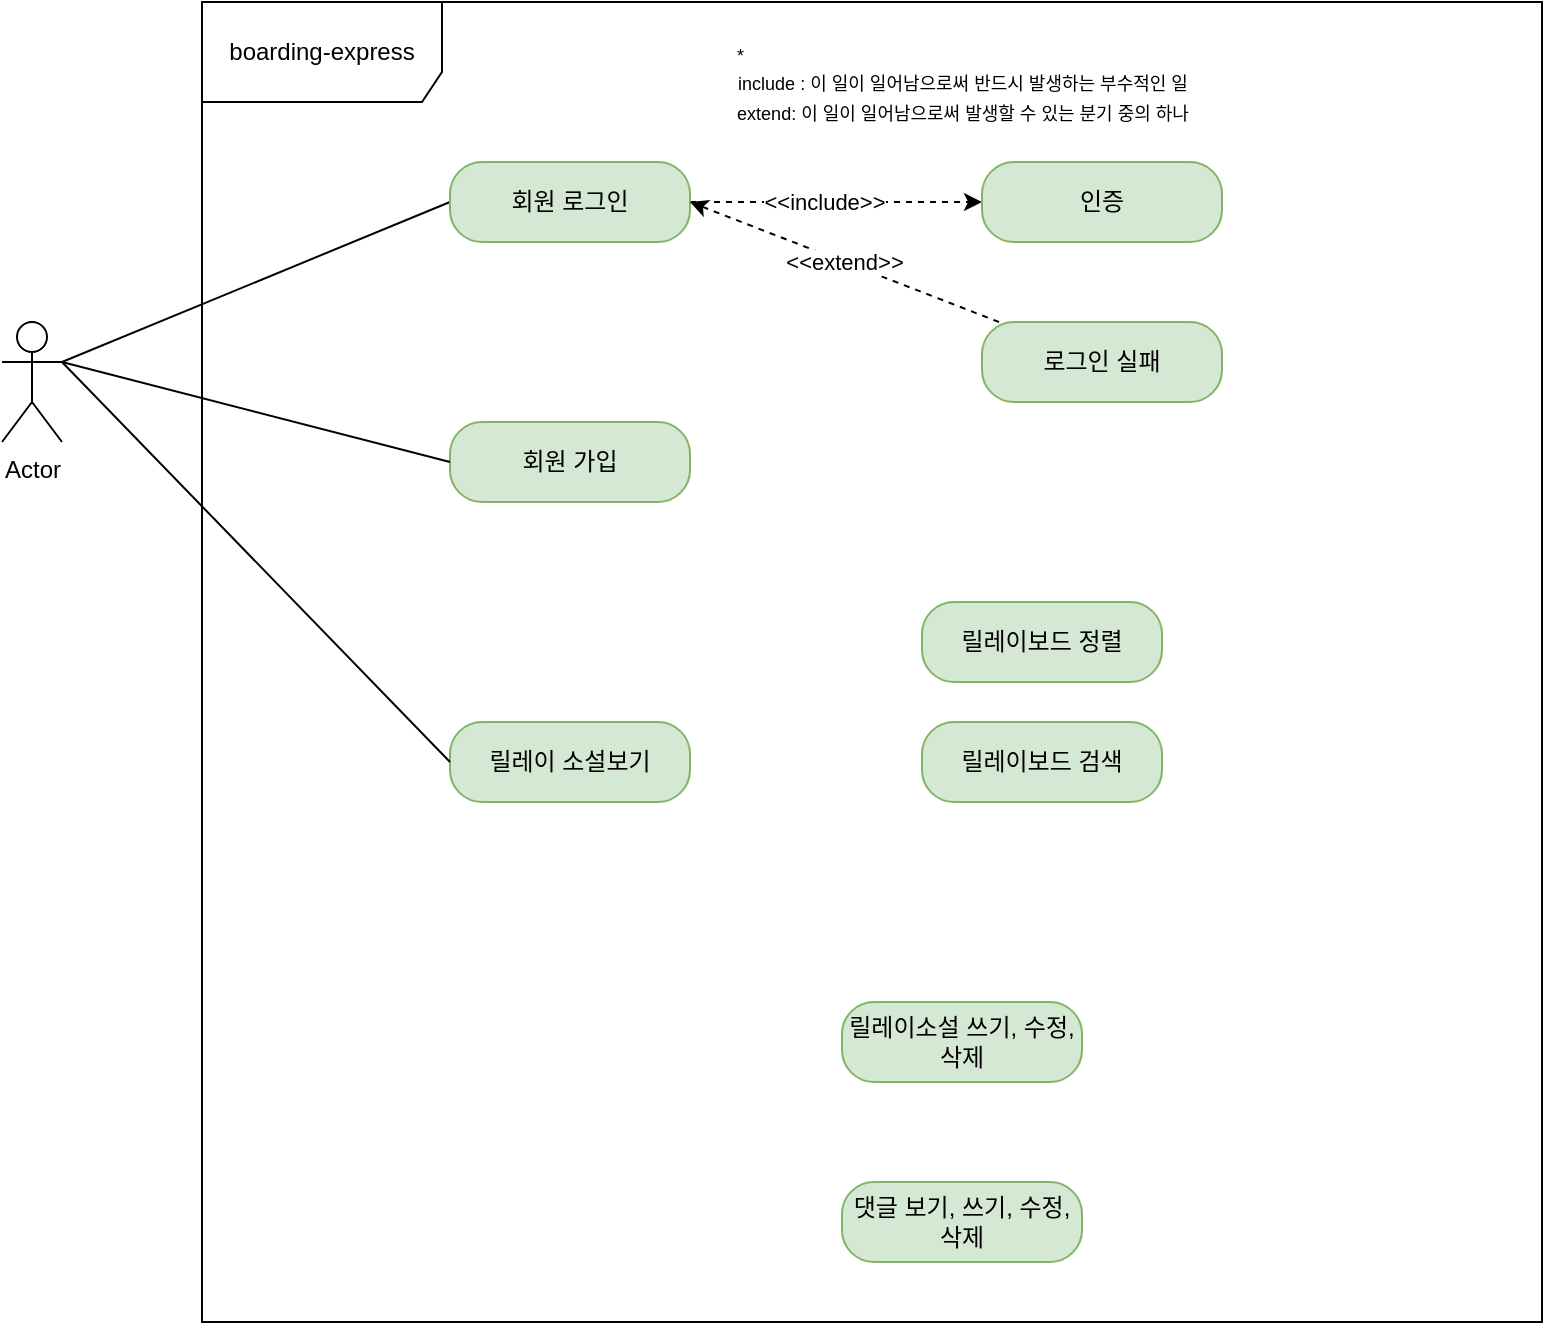 <mxfile version="20.8.3" type="github">
  <diagram id="MYT1-YTAsDDfwerzHbvg" name="페이지-1">
    <mxGraphModel dx="795" dy="776" grid="1" gridSize="10" guides="1" tooltips="1" connect="1" arrows="1" fold="1" page="1" pageScale="1" pageWidth="827" pageHeight="1169" math="0" shadow="0">
      <root>
        <mxCell id="0" />
        <mxCell id="1" parent="0" />
        <mxCell id="i8UvRj9loqyy-tUFS08U-14" value="" style="rounded=0;orthogonalLoop=1;jettySize=auto;html=1;entryX=0;entryY=0.5;entryDx=0;entryDy=0;endArrow=none;endFill=0;exitX=1;exitY=0.333;exitDx=0;exitDy=0;exitPerimeter=0;" edge="1" parent="1" source="i8UvRj9loqyy-tUFS08U-1" target="i8UvRj9loqyy-tUFS08U-3">
          <mxGeometry relative="1" as="geometry" />
        </mxCell>
        <mxCell id="i8UvRj9loqyy-tUFS08U-1" value="Actor" style="shape=umlActor;verticalLabelPosition=bottom;verticalAlign=top;html=1;outlineConnect=0;" vertex="1" parent="1">
          <mxGeometry x="70" y="230" width="30" height="60" as="geometry" />
        </mxCell>
        <mxCell id="i8UvRj9loqyy-tUFS08U-2" value="boarding-express" style="shape=umlFrame;whiteSpace=wrap;html=1;width=120;height=50;" vertex="1" parent="1">
          <mxGeometry x="170" y="70" width="670" height="660" as="geometry" />
        </mxCell>
        <mxCell id="i8UvRj9loqyy-tUFS08U-17" style="edgeStyle=none;rounded=0;orthogonalLoop=1;jettySize=auto;html=1;entryX=0;entryY=0.5;entryDx=0;entryDy=0;endArrow=classic;endFill=1;dashed=1;" edge="1" parent="1" source="i8UvRj9loqyy-tUFS08U-3" target="i8UvRj9loqyy-tUFS08U-8">
          <mxGeometry relative="1" as="geometry" />
        </mxCell>
        <mxCell id="i8UvRj9loqyy-tUFS08U-18" value="&amp;lt;&amp;lt;include&amp;gt;&amp;gt;" style="edgeLabel;html=1;align=center;verticalAlign=middle;resizable=0;points=[];" vertex="1" connectable="0" parent="i8UvRj9loqyy-tUFS08U-17">
          <mxGeometry x="-0.417" y="1" relative="1" as="geometry">
            <mxPoint x="24" y="1" as="offset" />
          </mxGeometry>
        </mxCell>
        <mxCell id="i8UvRj9loqyy-tUFS08U-3" value="회원 로그인" style="rounded=1;whiteSpace=wrap;html=1;arcSize=40;fillColor=#d5e8d4;strokeColor=#82b366;" vertex="1" parent="1">
          <mxGeometry x="294" y="150" width="120" height="40" as="geometry" />
        </mxCell>
        <mxCell id="i8UvRj9loqyy-tUFS08U-5" value="회원 가입" style="rounded=1;whiteSpace=wrap;html=1;arcSize=40;fillColor=#d5e8d4;strokeColor=#82b366;" vertex="1" parent="1">
          <mxGeometry x="294" y="280" width="120" height="40" as="geometry" />
        </mxCell>
        <mxCell id="i8UvRj9loqyy-tUFS08U-6" value="릴레이 소설보기" style="rounded=1;whiteSpace=wrap;html=1;arcSize=40;fillColor=#d5e8d4;strokeColor=#82b366;" vertex="1" parent="1">
          <mxGeometry x="294" y="430" width="120" height="40" as="geometry" />
        </mxCell>
        <mxCell id="i8UvRj9loqyy-tUFS08U-8" value="인증" style="rounded=1;whiteSpace=wrap;html=1;arcSize=40;fillColor=#d5e8d4;strokeColor=#82b366;" vertex="1" parent="1">
          <mxGeometry x="560" y="150" width="120" height="40" as="geometry" />
        </mxCell>
        <mxCell id="i8UvRj9loqyy-tUFS08U-19" value="&amp;lt;&amp;lt;extend&amp;gt;&amp;gt;" style="edgeStyle=none;rounded=0;orthogonalLoop=1;jettySize=auto;html=1;entryX=1;entryY=0.5;entryDx=0;entryDy=0;dashed=1;endArrow=classic;endFill=1;" edge="1" parent="1" source="i8UvRj9loqyy-tUFS08U-9" target="i8UvRj9loqyy-tUFS08U-3">
          <mxGeometry relative="1" as="geometry" />
        </mxCell>
        <mxCell id="i8UvRj9loqyy-tUFS08U-9" value="로그인 실패" style="rounded=1;whiteSpace=wrap;html=1;arcSize=40;fillColor=#d5e8d4;strokeColor=#82b366;" vertex="1" parent="1">
          <mxGeometry x="560" y="230" width="120" height="40" as="geometry" />
        </mxCell>
        <mxCell id="i8UvRj9loqyy-tUFS08U-10" value="릴레이보드 정렬" style="rounded=1;whiteSpace=wrap;html=1;arcSize=40;fillColor=#d5e8d4;strokeColor=#82b366;" vertex="1" parent="1">
          <mxGeometry x="530" y="370" width="120" height="40" as="geometry" />
        </mxCell>
        <mxCell id="i8UvRj9loqyy-tUFS08U-11" value="릴레이보드 검색" style="rounded=1;whiteSpace=wrap;html=1;arcSize=40;fillColor=#d5e8d4;strokeColor=#82b366;" vertex="1" parent="1">
          <mxGeometry x="530" y="430" width="120" height="40" as="geometry" />
        </mxCell>
        <mxCell id="i8UvRj9loqyy-tUFS08U-12" value="릴레이소설 쓰기, 수정, 삭제" style="rounded=1;whiteSpace=wrap;html=1;arcSize=40;fillColor=#d5e8d4;strokeColor=#82b366;" vertex="1" parent="1">
          <mxGeometry x="490" y="570" width="120" height="40" as="geometry" />
        </mxCell>
        <mxCell id="i8UvRj9loqyy-tUFS08U-13" value="댓글 보기, 쓰기, 수정, 삭제" style="rounded=1;whiteSpace=wrap;html=1;arcSize=40;fillColor=#d5e8d4;strokeColor=#82b366;" vertex="1" parent="1">
          <mxGeometry x="490" y="660" width="120" height="40" as="geometry" />
        </mxCell>
        <mxCell id="i8UvRj9loqyy-tUFS08U-15" value="" style="rounded=0;orthogonalLoop=1;jettySize=auto;html=1;entryX=0;entryY=0.5;entryDx=0;entryDy=0;endArrow=none;endFill=0;exitX=1;exitY=0.333;exitDx=0;exitDy=0;exitPerimeter=0;" edge="1" parent="1" source="i8UvRj9loqyy-tUFS08U-1" target="i8UvRj9loqyy-tUFS08U-5">
          <mxGeometry relative="1" as="geometry">
            <mxPoint x="110" y="264" as="sourcePoint" />
            <mxPoint x="304" y="180" as="targetPoint" />
          </mxGeometry>
        </mxCell>
        <mxCell id="i8UvRj9loqyy-tUFS08U-16" value="" style="rounded=0;orthogonalLoop=1;jettySize=auto;html=1;endArrow=none;endFill=0;entryX=0;entryY=0.5;entryDx=0;entryDy=0;" edge="1" parent="1" target="i8UvRj9loqyy-tUFS08U-6">
          <mxGeometry relative="1" as="geometry">
            <mxPoint x="100" y="250" as="sourcePoint" />
            <mxPoint x="314" y="190" as="targetPoint" />
          </mxGeometry>
        </mxCell>
        <mxCell id="i8UvRj9loqyy-tUFS08U-20" value="&lt;div style=&quot;text-align: left;&quot;&gt;&lt;span style=&quot;font-size: 9px; background-color: initial;&quot;&gt;*&lt;/span&gt;&lt;/div&gt;&lt;font style=&quot;font-size: 9px;&quot;&gt;include : 이 일이 일어남으로써 반드시 발생하는 부수적인 일&lt;br style=&quot;font-size: 9px;&quot;&gt;extend: 이 일이 일어남으로써 발생할 수 있는 분기 중의 하나&lt;/font&gt;" style="text;html=1;align=center;verticalAlign=middle;resizable=0;points=[];autosize=1;strokeColor=none;fillColor=none;" vertex="1" parent="1">
          <mxGeometry x="420" y="80" width="260" height="60" as="geometry" />
        </mxCell>
      </root>
    </mxGraphModel>
  </diagram>
</mxfile>
